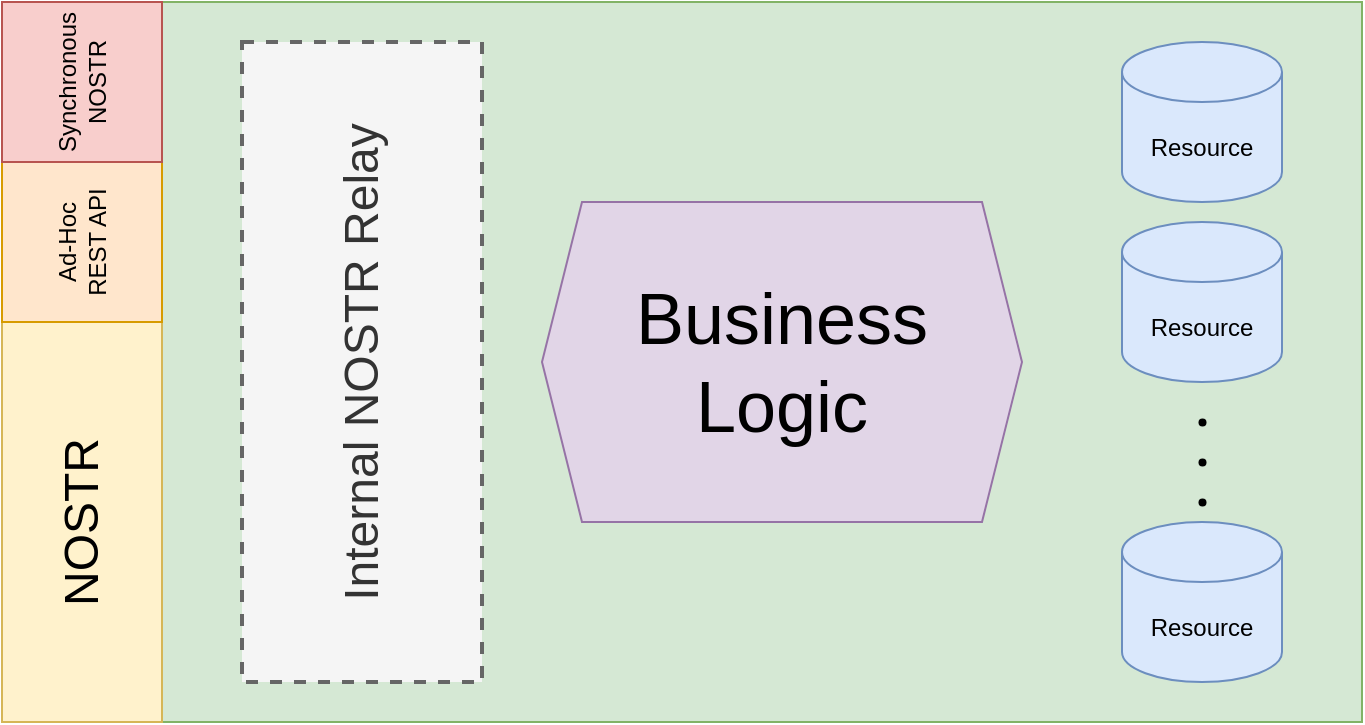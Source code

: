 <mxfile version="20.8.16" type="device"><diagram name="Page-1" id="-HGqX7ieAsQ2kr0Gd4Xc"><mxGraphModel dx="1420" dy="829" grid="1" gridSize="10" guides="1" tooltips="1" connect="1" arrows="1" fold="1" page="1" pageScale="1" pageWidth="827" pageHeight="1169" math="0" shadow="0"><root><mxCell id="0"/><mxCell id="1" parent="0"/><mxCell id="2kPKszOkhDcu4ZINMX5C-1" value="" style="rounded=0;whiteSpace=wrap;html=1;fillColor=#d5e8d4;strokeColor=#82b366;" parent="1" vertex="1"><mxGeometry x="80" y="120" width="680" height="360" as="geometry"/></mxCell><mxCell id="2kPKszOkhDcu4ZINMX5C-2" value="&lt;font style=&quot;font-size: 24px;&quot;&gt;NOSTR&lt;/font&gt;" style="rounded=0;whiteSpace=wrap;html=1;horizontal=0;fillColor=#fff2cc;strokeColor=#d6b656;" parent="1" vertex="1"><mxGeometry x="80" y="280" width="80" height="200" as="geometry"/></mxCell><mxCell id="2kPKszOkhDcu4ZINMX5C-3" value="Ad-Hoc&lt;br&gt;REST API" style="rounded=0;whiteSpace=wrap;html=1;horizontal=0;fillColor=#ffe6cc;strokeColor=#d79b00;" parent="1" vertex="1"><mxGeometry x="80" y="200" width="80" height="80" as="geometry"/></mxCell><mxCell id="2kPKszOkhDcu4ZINMX5C-4" value="Synchronous&lt;br&gt;NOSTR" style="rounded=0;whiteSpace=wrap;html=1;horizontal=0;fillColor=#f8cecc;strokeColor=#b85450;" parent="1" vertex="1"><mxGeometry x="80" y="120" width="80" height="80" as="geometry"/></mxCell><mxCell id="2kPKszOkhDcu4ZINMX5C-5" value="Resource" style="shape=cylinder3;whiteSpace=wrap;html=1;boundedLbl=1;backgroundOutline=1;size=15;fillColor=#dae8fc;strokeColor=#6c8ebf;" parent="1" vertex="1"><mxGeometry x="640" y="140" width="80" height="80" as="geometry"/></mxCell><mxCell id="2kPKszOkhDcu4ZINMX5C-9" value="&lt;font style=&quot;font-size: 24px;&quot;&gt;Internal NOSTR Relay&lt;/font&gt;" style="rounded=0;whiteSpace=wrap;html=1;horizontal=0;dashed=1;strokeWidth=2;fillColor=#f5f5f5;fontColor=#333333;strokeColor=#666666;" parent="1" vertex="1"><mxGeometry x="200" y="140" width="120" height="320" as="geometry"/></mxCell><mxCell id="2kPKszOkhDcu4ZINMX5C-10" value="&lt;font style=&quot;font-size: 36px;&quot;&gt;Business&lt;br&gt;Logic&lt;/font&gt;" style="shape=hexagon;perimeter=hexagonPerimeter2;whiteSpace=wrap;html=1;fixedSize=1;fillColor=#e1d5e7;strokeColor=#9673a6;" parent="1" vertex="1"><mxGeometry x="350" y="220" width="240" height="160" as="geometry"/></mxCell><mxCell id="2kPKszOkhDcu4ZINMX5C-11" value="Resource" style="shape=cylinder3;whiteSpace=wrap;html=1;boundedLbl=1;backgroundOutline=1;size=15;fillColor=#dae8fc;strokeColor=#6c8ebf;" parent="1" vertex="1"><mxGeometry x="640" y="230" width="80" height="80" as="geometry"/></mxCell><mxCell id="2kPKszOkhDcu4ZINMX5C-12" value="Resource" style="shape=cylinder3;whiteSpace=wrap;html=1;boundedLbl=1;backgroundOutline=1;size=15;fillColor=#dae8fc;strokeColor=#6c8ebf;" parent="1" vertex="1"><mxGeometry x="640" y="380" width="80" height="80" as="geometry"/></mxCell><mxCell id="2kPKszOkhDcu4ZINMX5C-13" value="" style="shape=waypoint;sketch=0;fillStyle=solid;size=6;pointerEvents=1;points=[];fillColor=none;resizable=0;rotatable=0;perimeter=centerPerimeter;snapToPoint=1;strokeWidth=0;" parent="1" vertex="1"><mxGeometry x="670" y="320" width="20" height="20" as="geometry"/></mxCell><mxCell id="2kPKszOkhDcu4ZINMX5C-14" value="" style="shape=waypoint;sketch=0;fillStyle=solid;size=6;pointerEvents=1;points=[];fillColor=none;resizable=0;rotatable=0;perimeter=centerPerimeter;snapToPoint=1;strokeWidth=0;" parent="1" vertex="1"><mxGeometry x="670" y="340" width="20" height="20" as="geometry"/></mxCell><mxCell id="2kPKszOkhDcu4ZINMX5C-15" value="" style="shape=waypoint;sketch=0;fillStyle=solid;size=6;pointerEvents=1;points=[];fillColor=none;resizable=0;rotatable=0;perimeter=centerPerimeter;snapToPoint=1;strokeWidth=0;" parent="1" vertex="1"><mxGeometry x="670" y="360" width="20" height="20" as="geometry"/></mxCell></root></mxGraphModel></diagram></mxfile>